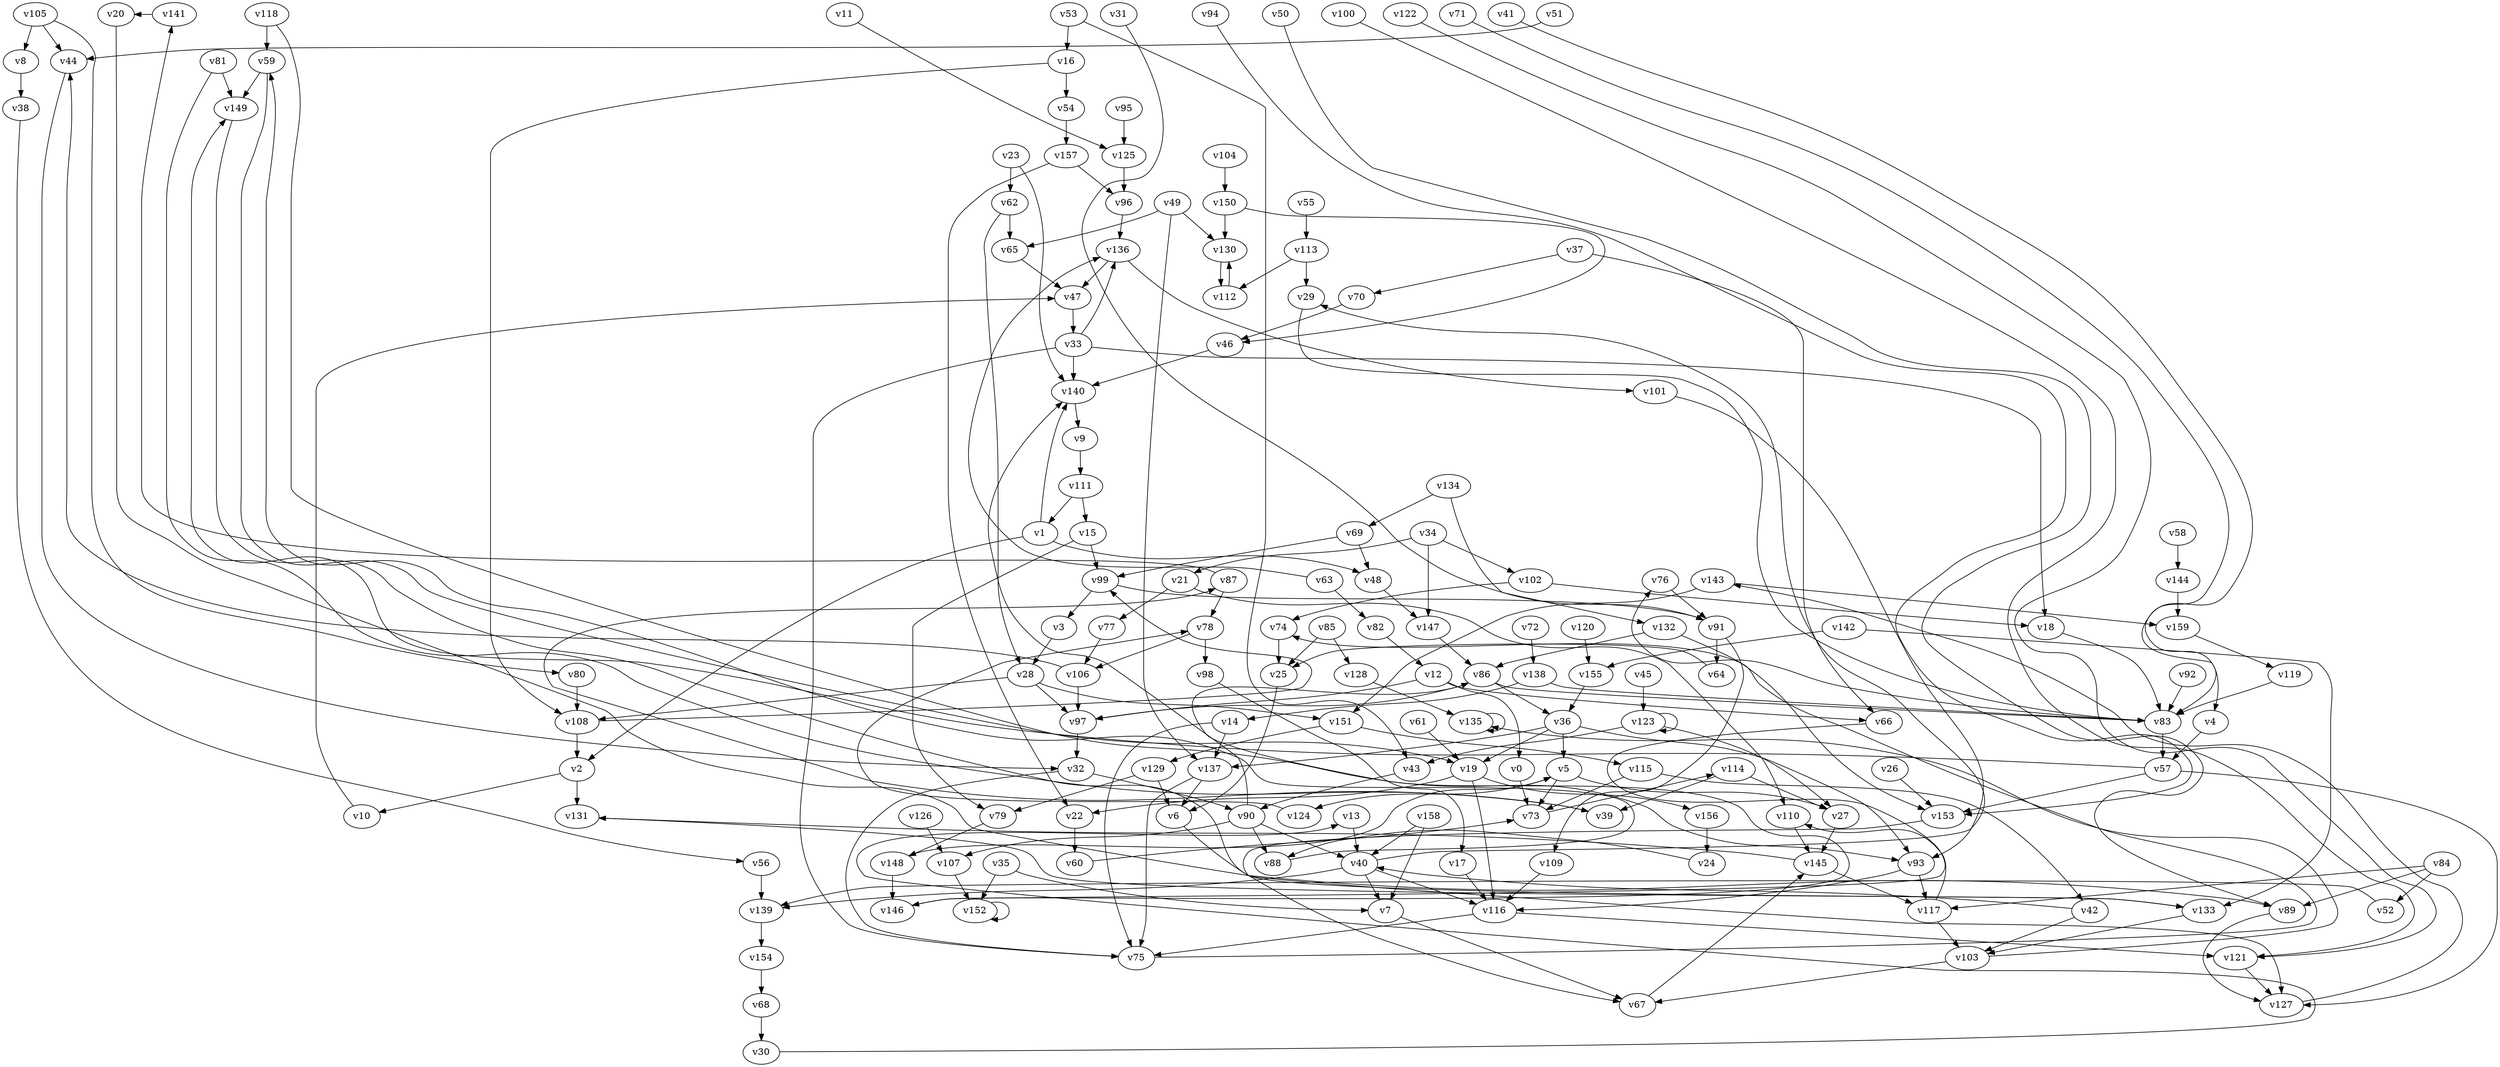// Benchmark game 228 - 160 vertices
// time_bound: 58
// targets: v65
digraph G {
    v0 [name="v0", player=0];
    v1 [name="v1", player=0];
    v2 [name="v2", player=0];
    v3 [name="v3", player=1];
    v4 [name="v4", player=0];
    v5 [name="v5", player=0];
    v6 [name="v6", player=0];
    v7 [name="v7", player=1];
    v8 [name="v8", player=0];
    v9 [name="v9", player=1];
    v10 [name="v10", player=0];
    v11 [name="v11", player=1];
    v12 [name="v12", player=0];
    v13 [name="v13", player=0];
    v14 [name="v14", player=1];
    v15 [name="v15", player=0];
    v16 [name="v16", player=1];
    v17 [name="v17", player=1];
    v18 [name="v18", player=0];
    v19 [name="v19", player=1];
    v20 [name="v20", player=1];
    v21 [name="v21", player=0];
    v22 [name="v22", player=1];
    v23 [name="v23", player=1];
    v24 [name="v24", player=1];
    v25 [name="v25", player=0];
    v26 [name="v26", player=0];
    v27 [name="v27", player=1];
    v28 [name="v28", player=0];
    v29 [name="v29", player=0];
    v30 [name="v30", player=0];
    v31 [name="v31", player=1];
    v32 [name="v32", player=1];
    v33 [name="v33", player=0];
    v34 [name="v34", player=0];
    v35 [name="v35", player=0];
    v36 [name="v36", player=0];
    v37 [name="v37", player=0];
    v38 [name="v38", player=1];
    v39 [name="v39", player=0];
    v40 [name="v40", player=1];
    v41 [name="v41", player=0];
    v42 [name="v42", player=0];
    v43 [name="v43", player=1];
    v44 [name="v44", player=0];
    v45 [name="v45", player=1];
    v46 [name="v46", player=0];
    v47 [name="v47", player=1];
    v48 [name="v48", player=1];
    v49 [name="v49", player=0];
    v50 [name="v50", player=0];
    v51 [name="v51", player=0];
    v52 [name="v52", player=0];
    v53 [name="v53", player=1];
    v54 [name="v54", player=0];
    v55 [name="v55", player=1];
    v56 [name="v56", player=0];
    v57 [name="v57", player=0];
    v58 [name="v58", player=0];
    v59 [name="v59", player=1];
    v60 [name="v60", player=0];
    v61 [name="v61", player=1];
    v62 [name="v62", player=1];
    v63 [name="v63", player=0];
    v64 [name="v64", player=1];
    v65 [name="v65", player=1, target=1];
    v66 [name="v66", player=1];
    v67 [name="v67", player=1];
    v68 [name="v68", player=0];
    v69 [name="v69", player=1];
    v70 [name="v70", player=0];
    v71 [name="v71", player=1];
    v72 [name="v72", player=1];
    v73 [name="v73", player=1];
    v74 [name="v74", player=0];
    v75 [name="v75", player=0];
    v76 [name="v76", player=1];
    v77 [name="v77", player=1];
    v78 [name="v78", player=0];
    v79 [name="v79", player=1];
    v80 [name="v80", player=0];
    v81 [name="v81", player=0];
    v82 [name="v82", player=1];
    v83 [name="v83", player=1];
    v84 [name="v84", player=0];
    v85 [name="v85", player=0];
    v86 [name="v86", player=0];
    v87 [name="v87", player=0];
    v88 [name="v88", player=1];
    v89 [name="v89", player=0];
    v90 [name="v90", player=0];
    v91 [name="v91", player=0];
    v92 [name="v92", player=0];
    v93 [name="v93", player=1];
    v94 [name="v94", player=1];
    v95 [name="v95", player=0];
    v96 [name="v96", player=1];
    v97 [name="v97", player=0];
    v98 [name="v98", player=0];
    v99 [name="v99", player=1];
    v100 [name="v100", player=1];
    v101 [name="v101", player=0];
    v102 [name="v102", player=1];
    v103 [name="v103", player=0];
    v104 [name="v104", player=1];
    v105 [name="v105", player=1];
    v106 [name="v106", player=1];
    v107 [name="v107", player=1];
    v108 [name="v108", player=0];
    v109 [name="v109", player=1];
    v110 [name="v110", player=0];
    v111 [name="v111", player=1];
    v112 [name="v112", player=1];
    v113 [name="v113", player=1];
    v114 [name="v114", player=0];
    v115 [name="v115", player=0];
    v116 [name="v116", player=1];
    v117 [name="v117", player=1];
    v118 [name="v118", player=0];
    v119 [name="v119", player=1];
    v120 [name="v120", player=0];
    v121 [name="v121", player=0];
    v122 [name="v122", player=1];
    v123 [name="v123", player=1];
    v124 [name="v124", player=1];
    v125 [name="v125", player=1];
    v126 [name="v126", player=0];
    v127 [name="v127", player=1];
    v128 [name="v128", player=1];
    v129 [name="v129", player=1];
    v130 [name="v130", player=1];
    v131 [name="v131", player=1];
    v132 [name="v132", player=0];
    v133 [name="v133", player=0];
    v134 [name="v134", player=1];
    v135 [name="v135", player=0];
    v136 [name="v136", player=1];
    v137 [name="v137", player=0];
    v138 [name="v138", player=0];
    v139 [name="v139", player=0];
    v140 [name="v140", player=1];
    v141 [name="v141", player=1];
    v142 [name="v142", player=0];
    v143 [name="v143", player=1];
    v144 [name="v144", player=0];
    v145 [name="v145", player=0];
    v146 [name="v146", player=1];
    v147 [name="v147", player=0];
    v148 [name="v148", player=1];
    v149 [name="v149", player=0];
    v150 [name="v150", player=0];
    v151 [name="v151", player=1];
    v152 [name="v152", player=1];
    v153 [name="v153", player=1];
    v154 [name="v154", player=1];
    v155 [name="v155", player=1];
    v156 [name="v156", player=1];
    v157 [name="v157", player=1];
    v158 [name="v158", player=0];
    v159 [name="v159", player=1];

    v0 -> v73;
    v1 -> v48;
    v2 -> v10;
    v3 -> v28;
    v4 -> v57;
    v5 -> v73;
    v6 -> v67;
    v7 -> v67;
    v8 -> v38;
    v9 -> v111;
    v10 -> v47;
    v11 -> v125 [constraint="t mod 5 == 4"];
    v12 -> v66;
    v13 -> v40;
    v14 -> v75;
    v15 -> v99;
    v16 -> v54;
    v17 -> v116;
    v18 -> v83;
    v19 -> v22;
    v20 -> v89 [constraint="t mod 5 == 0"];
    v21 -> v110 [constraint="t >= 5"];
    v22 -> v60;
    v23 -> v140;
    v24 -> v88 [constraint="t mod 4 == 1"];
    v25 -> v6;
    v26 -> v153;
    v27 -> v145;
    v28 -> v151;
    v29 -> v83 [constraint="t mod 2 == 1"];
    v30 -> v13 [constraint="t < 11"];
    v31 -> v91 [constraint="t >= 2"];
    v32 -> v75;
    v33 -> v75;
    v34 -> v102;
    v35 -> v7;
    v36 -> v137;
    v37 -> v66;
    v38 -> v56 [constraint="t >= 2"];
    v39 -> v87 [constraint="t mod 3 == 0"];
    v40 -> v29 [constraint="t mod 2 == 1"];
    v41 -> v83 [constraint="t >= 4"];
    v42 -> v40 [constraint="t < 7"];
    v43 -> v90;
    v44 -> v32 [constraint="t mod 2 == 1"];
    v45 -> v123;
    v46 -> v140;
    v47 -> v33;
    v48 -> v147;
    v49 -> v65;
    v50 -> v89 [constraint="t < 7"];
    v51 -> v44 [constraint="t >= 3"];
    v52 -> v139 [constraint="t mod 2 == 1"];
    v53 -> v16;
    v54 -> v157;
    v55 -> v113;
    v56 -> v139;
    v57 -> v149 [constraint="t mod 4 == 2"];
    v58 -> v144;
    v59 -> v19 [constraint="t < 7"];
    v60 -> v73 [constraint="t mod 4 == 1"];
    v61 -> v19;
    v62 -> v28;
    v63 -> v136 [constraint="t mod 4 == 1"];
    v64 -> v25 [constraint="t < 7"];
    v65 -> v47;
    v66 -> v146 [constraint="t mod 2 == 0"];
    v67 -> v145;
    v68 -> v30;
    v69 -> v48;
    v70 -> v46;
    v71 -> v4 [constraint="t >= 4"];
    v72 -> v138;
    v73 -> v114 [constraint="t < 12"];
    v74 -> v25;
    v75 -> v74 [constraint="t mod 5 == 0"];
    v76 -> v91;
    v77 -> v106;
    v78 -> v106;
    v79 -> v148;
    v80 -> v108;
    v81 -> v39 [constraint="t mod 5 == 0"];
    v82 -> v12;
    v83 -> v76 [constraint="t >= 5"];
    v84 -> v89;
    v85 -> v25;
    v86 -> v83;
    v87 -> v141 [constraint="t mod 5 == 2"];
    v88 -> v59 [constraint="t < 10"];
    v89 -> v127 [constraint="t < 13"];
    v90 -> v140 [constraint="t >= 1"];
    v91 -> v109;
    v92 -> v83;
    v93 -> v116;
    v94 -> v153 [constraint="t >= 5"];
    v95 -> v125;
    v96 -> v136;
    v97 -> v32;
    v98 -> v17;
    v99 -> v91;
    v100 -> v121 [constraint="t < 14"];
    v101 -> v93;
    v102 -> v18;
    v103 -> v135 [constraint="t < 6"];
    v104 -> v150;
    v105 -> v80 [constraint="t >= 4"];
    v106 -> v44 [constraint="t < 7"];
    v107 -> v152;
    v108 -> v99 [constraint="t mod 5 == 0"];
    v109 -> v116;
    v110 -> v145;
    v111 -> v15;
    v112 -> v130 [constraint="t >= 2"];
    v113 -> v112;
    v114 -> v27;
    v115 -> v73;
    v116 -> v121;
    v117 -> v110 [constraint="t mod 3 == 1"];
    v118 -> v93 [constraint="t >= 1"];
    v119 -> v83;
    v120 -> v155;
    v121 -> v127;
    v122 -> v121 [constraint="t >= 4"];
    v123 -> v27;
    v124 -> v78 [constraint="t mod 3 == 1"];
    v125 -> v96;
    v126 -> v107;
    v127 -> v143 [constraint="t < 5"];
    v128 -> v135;
    v129 -> v6;
    v130 -> v112;
    v131 -> v133 [constraint="t mod 3 == 0"];
    v132 -> v153;
    v133 -> v103;
    v134 -> v132;
    v135 -> v135;
    v136 -> v47;
    v137 -> v75;
    v138 -> v14;
    v139 -> v154;
    v140 -> v9;
    v141 -> v20 [constraint="t < 5"];
    v142 -> v155;
    v143 -> v151;
    v144 -> v159;
    v145 -> v131 [constraint="t < 11"];
    v146 -> v86 [constraint="t < 6"];
    v147 -> v86;
    v148 -> v5 [constraint="t mod 4 == 2"];
    v149 -> v133 [constraint="t < 13"];
    v150 -> v46 [constraint="t < 14"];
    v151 -> v115;
    v152 -> v152;
    v153 -> v127 [constraint="t mod 3 == 2"];
    v154 -> v68;
    v155 -> v36;
    v156 -> v24;
    v157 -> v96;
    v158 -> v40;
    v159 -> v119;
    v132 -> v86;
    v116 -> v75;
    v90 -> v88;
    v33 -> v136;
    v42 -> v103;
    v23 -> v62;
    v2 -> v131;
    v59 -> v149;
    v143 -> v159;
    v115 -> v42;
    v53 -> v43;
    v69 -> v99;
    v36 -> v5;
    v83 -> v57;
    v138 -> v83;
    v78 -> v98;
    v113 -> v29;
    v137 -> v6;
    v34 -> v21;
    v114 -> v39;
    v40 -> v139;
    v36 -> v19;
    v28 -> v97;
    v117 -> v103;
    v86 -> v97;
    v87 -> v78;
    v19 -> v116;
    v35 -> v152;
    v57 -> v127;
    v14 -> v137;
    v99 -> v3;
    v157 -> v22;
    v93 -> v117;
    v123 -> v43;
    v90 -> v40;
    v21 -> v77;
    v111 -> v1;
    v81 -> v149;
    v145 -> v117;
    v123 -> v123;
    v84 -> v52;
    v57 -> v153;
    v150 -> v130;
    v34 -> v147;
    v85 -> v128;
    v40 -> v7;
    v49 -> v137;
    v136 -> v101;
    v103 -> v67;
    v40 -> v116;
    v108 -> v2;
    v105 -> v44;
    v158 -> v7;
    v63 -> v82;
    v36 -> v93;
    v19 -> v156;
    v28 -> v108;
    v37 -> v70;
    v129 -> v79;
    v148 -> v146;
    v15 -> v79;
    v118 -> v59;
    v5 -> v27;
    v5 -> v124;
    v33 -> v18;
    v142 -> v133;
    v105 -> v8;
    v16 -> v108;
    v1 -> v2;
    v62 -> v65;
    v90 -> v107;
    v12 -> v97;
    v33 -> v140;
    v134 -> v69;
    v106 -> v97;
    v102 -> v74;
    v86 -> v36;
    v84 -> v117;
    v32 -> v90;
    v49 -> v130;
    v12 -> v0;
    v1 -> v140;
    v91 -> v64;
    v151 -> v129;
}
